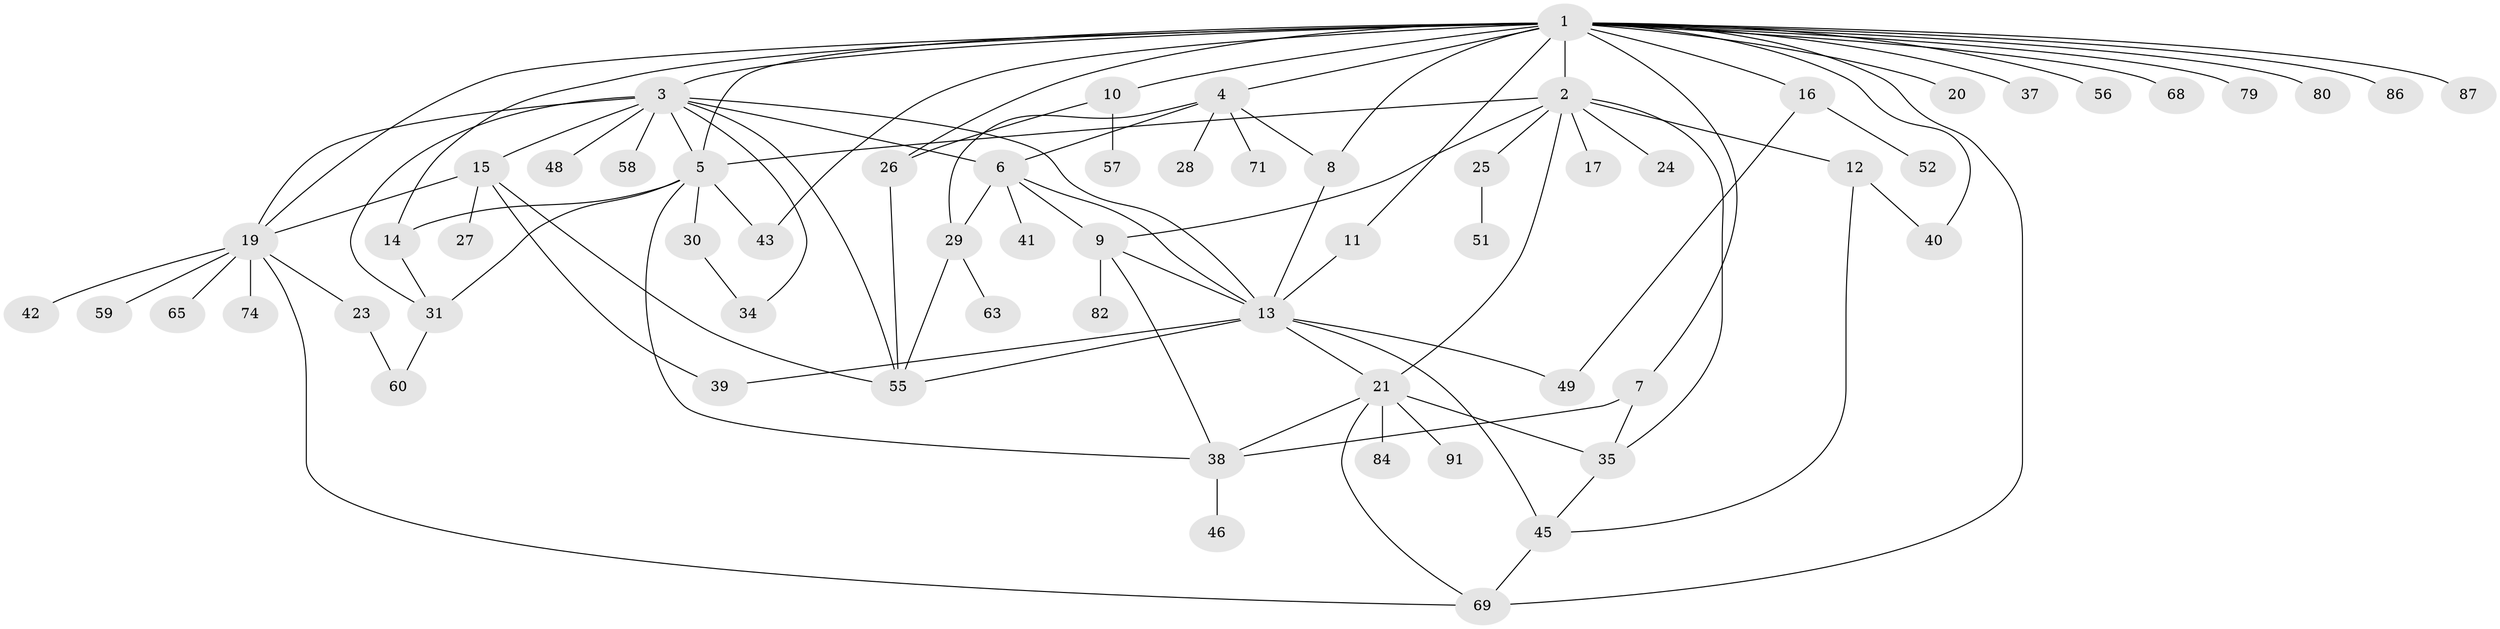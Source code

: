 // original degree distribution, {25: 0.01098901098901099, 9: 0.04395604395604396, 6: 0.03296703296703297, 3: 0.16483516483516483, 5: 0.06593406593406594, 2: 0.17582417582417584, 1: 0.4065934065934066, 7: 0.01098901098901099, 4: 0.08791208791208792}
// Generated by graph-tools (version 1.1) at 2025/18/03/04/25 18:18:24]
// undirected, 63 vertices, 99 edges
graph export_dot {
graph [start="1"]
  node [color=gray90,style=filled];
  1;
  2;
  3 [super="+89+22"];
  4;
  5 [super="+72"];
  6;
  7;
  8;
  9;
  10;
  11;
  12;
  13 [super="+36+54"];
  14;
  15 [super="+18"];
  16;
  17;
  19;
  20;
  21 [super="+50"];
  23;
  24;
  25;
  26;
  27;
  28;
  29;
  30;
  31 [super="+53"];
  34 [super="+61+62+64"];
  35 [super="+44"];
  37;
  38 [super="+83+70"];
  39;
  40 [super="+78"];
  41;
  42;
  43;
  45;
  46;
  48;
  49;
  51 [super="+76"];
  52;
  55 [super="+81"];
  56;
  57;
  58;
  59;
  60;
  63;
  65;
  68;
  69 [super="+85"];
  71;
  74;
  79;
  80;
  82;
  84;
  86;
  87;
  91;
  1 -- 2;
  1 -- 3 [weight=3];
  1 -- 4;
  1 -- 5;
  1 -- 7;
  1 -- 8;
  1 -- 10;
  1 -- 11;
  1 -- 14;
  1 -- 16;
  1 -- 19;
  1 -- 20;
  1 -- 26;
  1 -- 37;
  1 -- 40;
  1 -- 43;
  1 -- 56;
  1 -- 68;
  1 -- 69;
  1 -- 79;
  1 -- 80;
  1 -- 86;
  1 -- 87;
  2 -- 9;
  2 -- 12;
  2 -- 17;
  2 -- 21;
  2 -- 24;
  2 -- 25;
  2 -- 35;
  2 -- 5;
  3 -- 5;
  3 -- 6;
  3 -- 15;
  3 -- 19;
  3 -- 48;
  3 -- 13;
  3 -- 34;
  3 -- 55;
  3 -- 58;
  3 -- 31 [weight=2];
  4 -- 6;
  4 -- 8;
  4 -- 28;
  4 -- 29;
  4 -- 71;
  5 -- 14;
  5 -- 30;
  5 -- 38;
  5 -- 43;
  5 -- 31;
  6 -- 9;
  6 -- 13;
  6 -- 29;
  6 -- 41;
  7 -- 35;
  7 -- 38;
  8 -- 13;
  9 -- 82;
  9 -- 13;
  9 -- 38;
  10 -- 26;
  10 -- 57;
  11 -- 13;
  12 -- 40;
  12 -- 45;
  13 -- 21;
  13 -- 45;
  13 -- 39;
  13 -- 49;
  13 -- 55;
  14 -- 31;
  15 -- 19;
  15 -- 39;
  15 -- 55;
  15 -- 27;
  16 -- 49;
  16 -- 52;
  19 -- 23;
  19 -- 42;
  19 -- 59;
  19 -- 65;
  19 -- 69;
  19 -- 74;
  21 -- 69;
  21 -- 84;
  21 -- 91;
  21 -- 38;
  21 -- 35;
  23 -- 60;
  25 -- 51;
  26 -- 55;
  29 -- 55;
  29 -- 63;
  30 -- 34;
  31 -- 60;
  35 -- 45;
  38 -- 46;
  45 -- 69;
}
